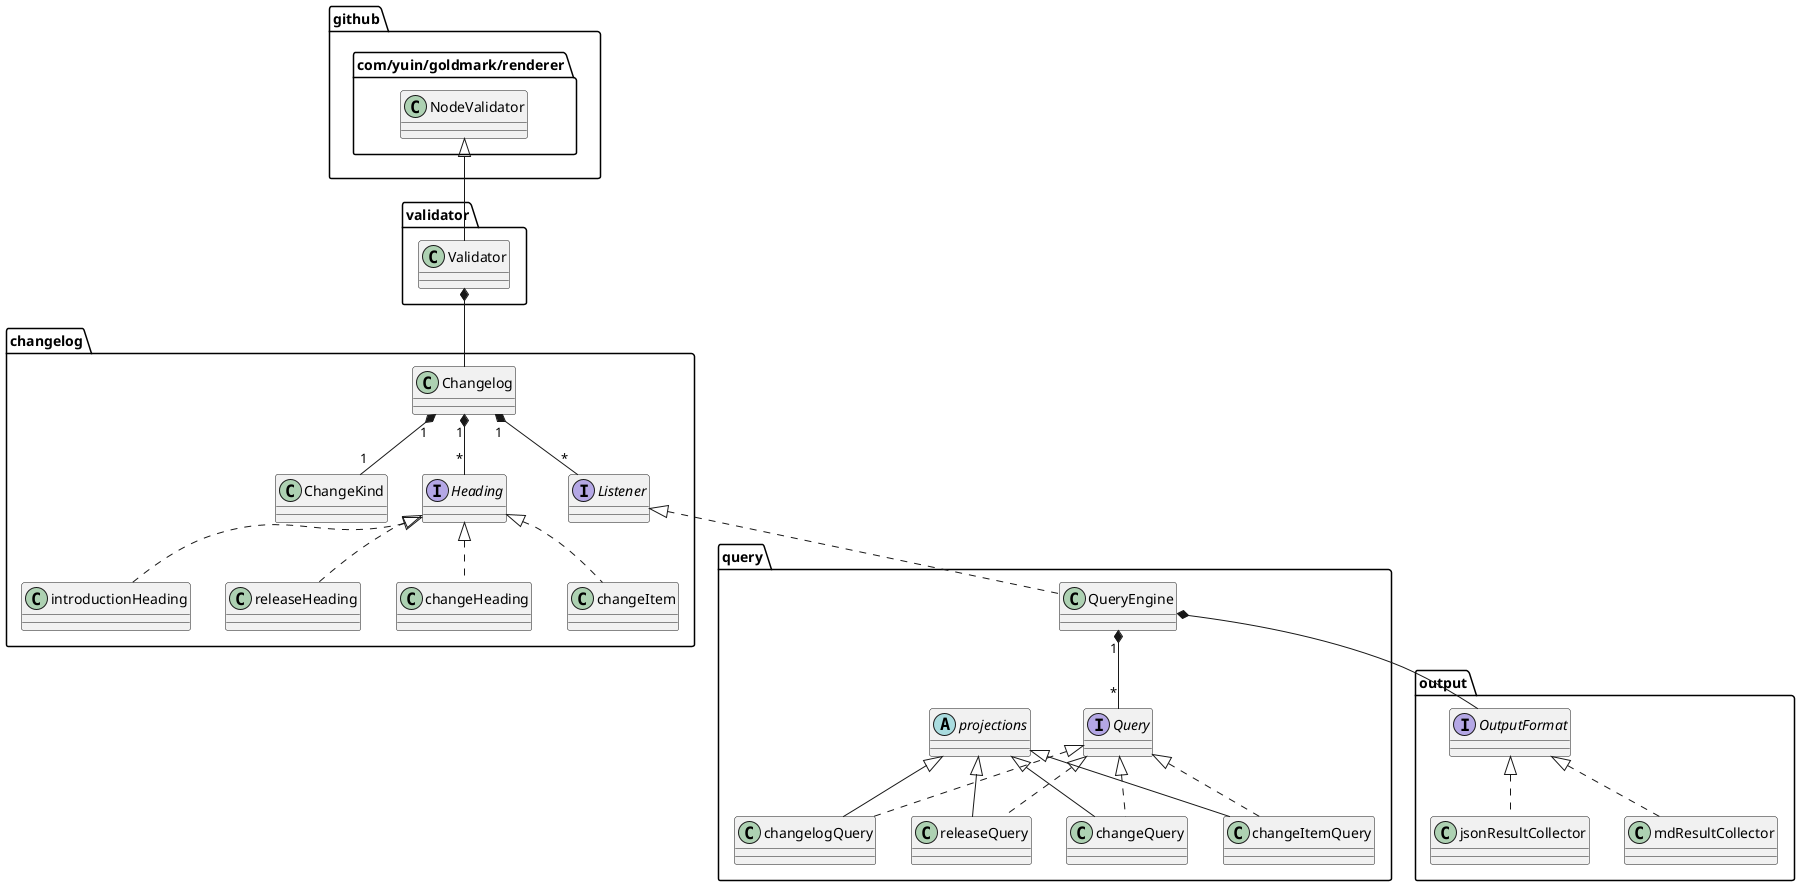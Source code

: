@startuml
"github.com/yuin/goldmark/renderer.NodeValidator" <|-- validator.Validator
validator.Validator *-- changelog.Changelog
changelog.Changelog "1" *-- "1" changelog.ChangeKind
changelog.Changelog "1" *-- "*" changelog.Heading
changelog.Changelog "1" *-- "*" changelog.Listener
changelog.Heading <|.. changelog.changeHeading
changelog.Heading <|.. changelog.changeItem
changelog.Heading <|.. changelog.introductionHeading
changelog.Heading <|.. changelog.releaseHeading
changelog.Listener <|.. query.QueryEngine
interface changelog.Heading
interface changelog.Listener
query.QueryEngine *-- output.OutputFormat
query.QueryEngine "1" *-- "*" query.Query
query.Query <|.. query.changelogQuery
query.Query <|.. query.releaseQuery
query.Query <|.. query.changeQuery
query.Query <|.. query.changeItemQuery
query.projections <|-- query.changelogQuery
query.projections <|-- query.releaseQuery
query.projections <|-- query.changeQuery
query.projections <|-- query.changeItemQuery
abstract query.projections
interface query.Query
output.OutputFormat <|.. output.jsonResultCollector
output.OutputFormat <|.. output.mdResultCollector
interface output.OutputFormat
@enduml
